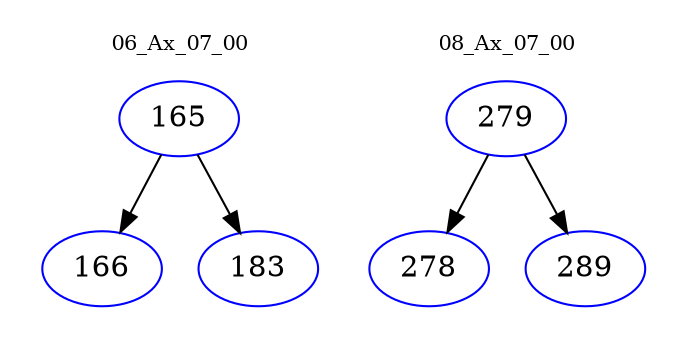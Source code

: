 digraph{
subgraph cluster_0 {
color = white
label = "06_Ax_07_00";
fontsize=10;
T0_165 [label="165", color="blue"]
T0_165 -> T0_166 [color="black"]
T0_166 [label="166", color="blue"]
T0_165 -> T0_183 [color="black"]
T0_183 [label="183", color="blue"]
}
subgraph cluster_1 {
color = white
label = "08_Ax_07_00";
fontsize=10;
T1_279 [label="279", color="blue"]
T1_279 -> T1_278 [color="black"]
T1_278 [label="278", color="blue"]
T1_279 -> T1_289 [color="black"]
T1_289 [label="289", color="blue"]
}
}
